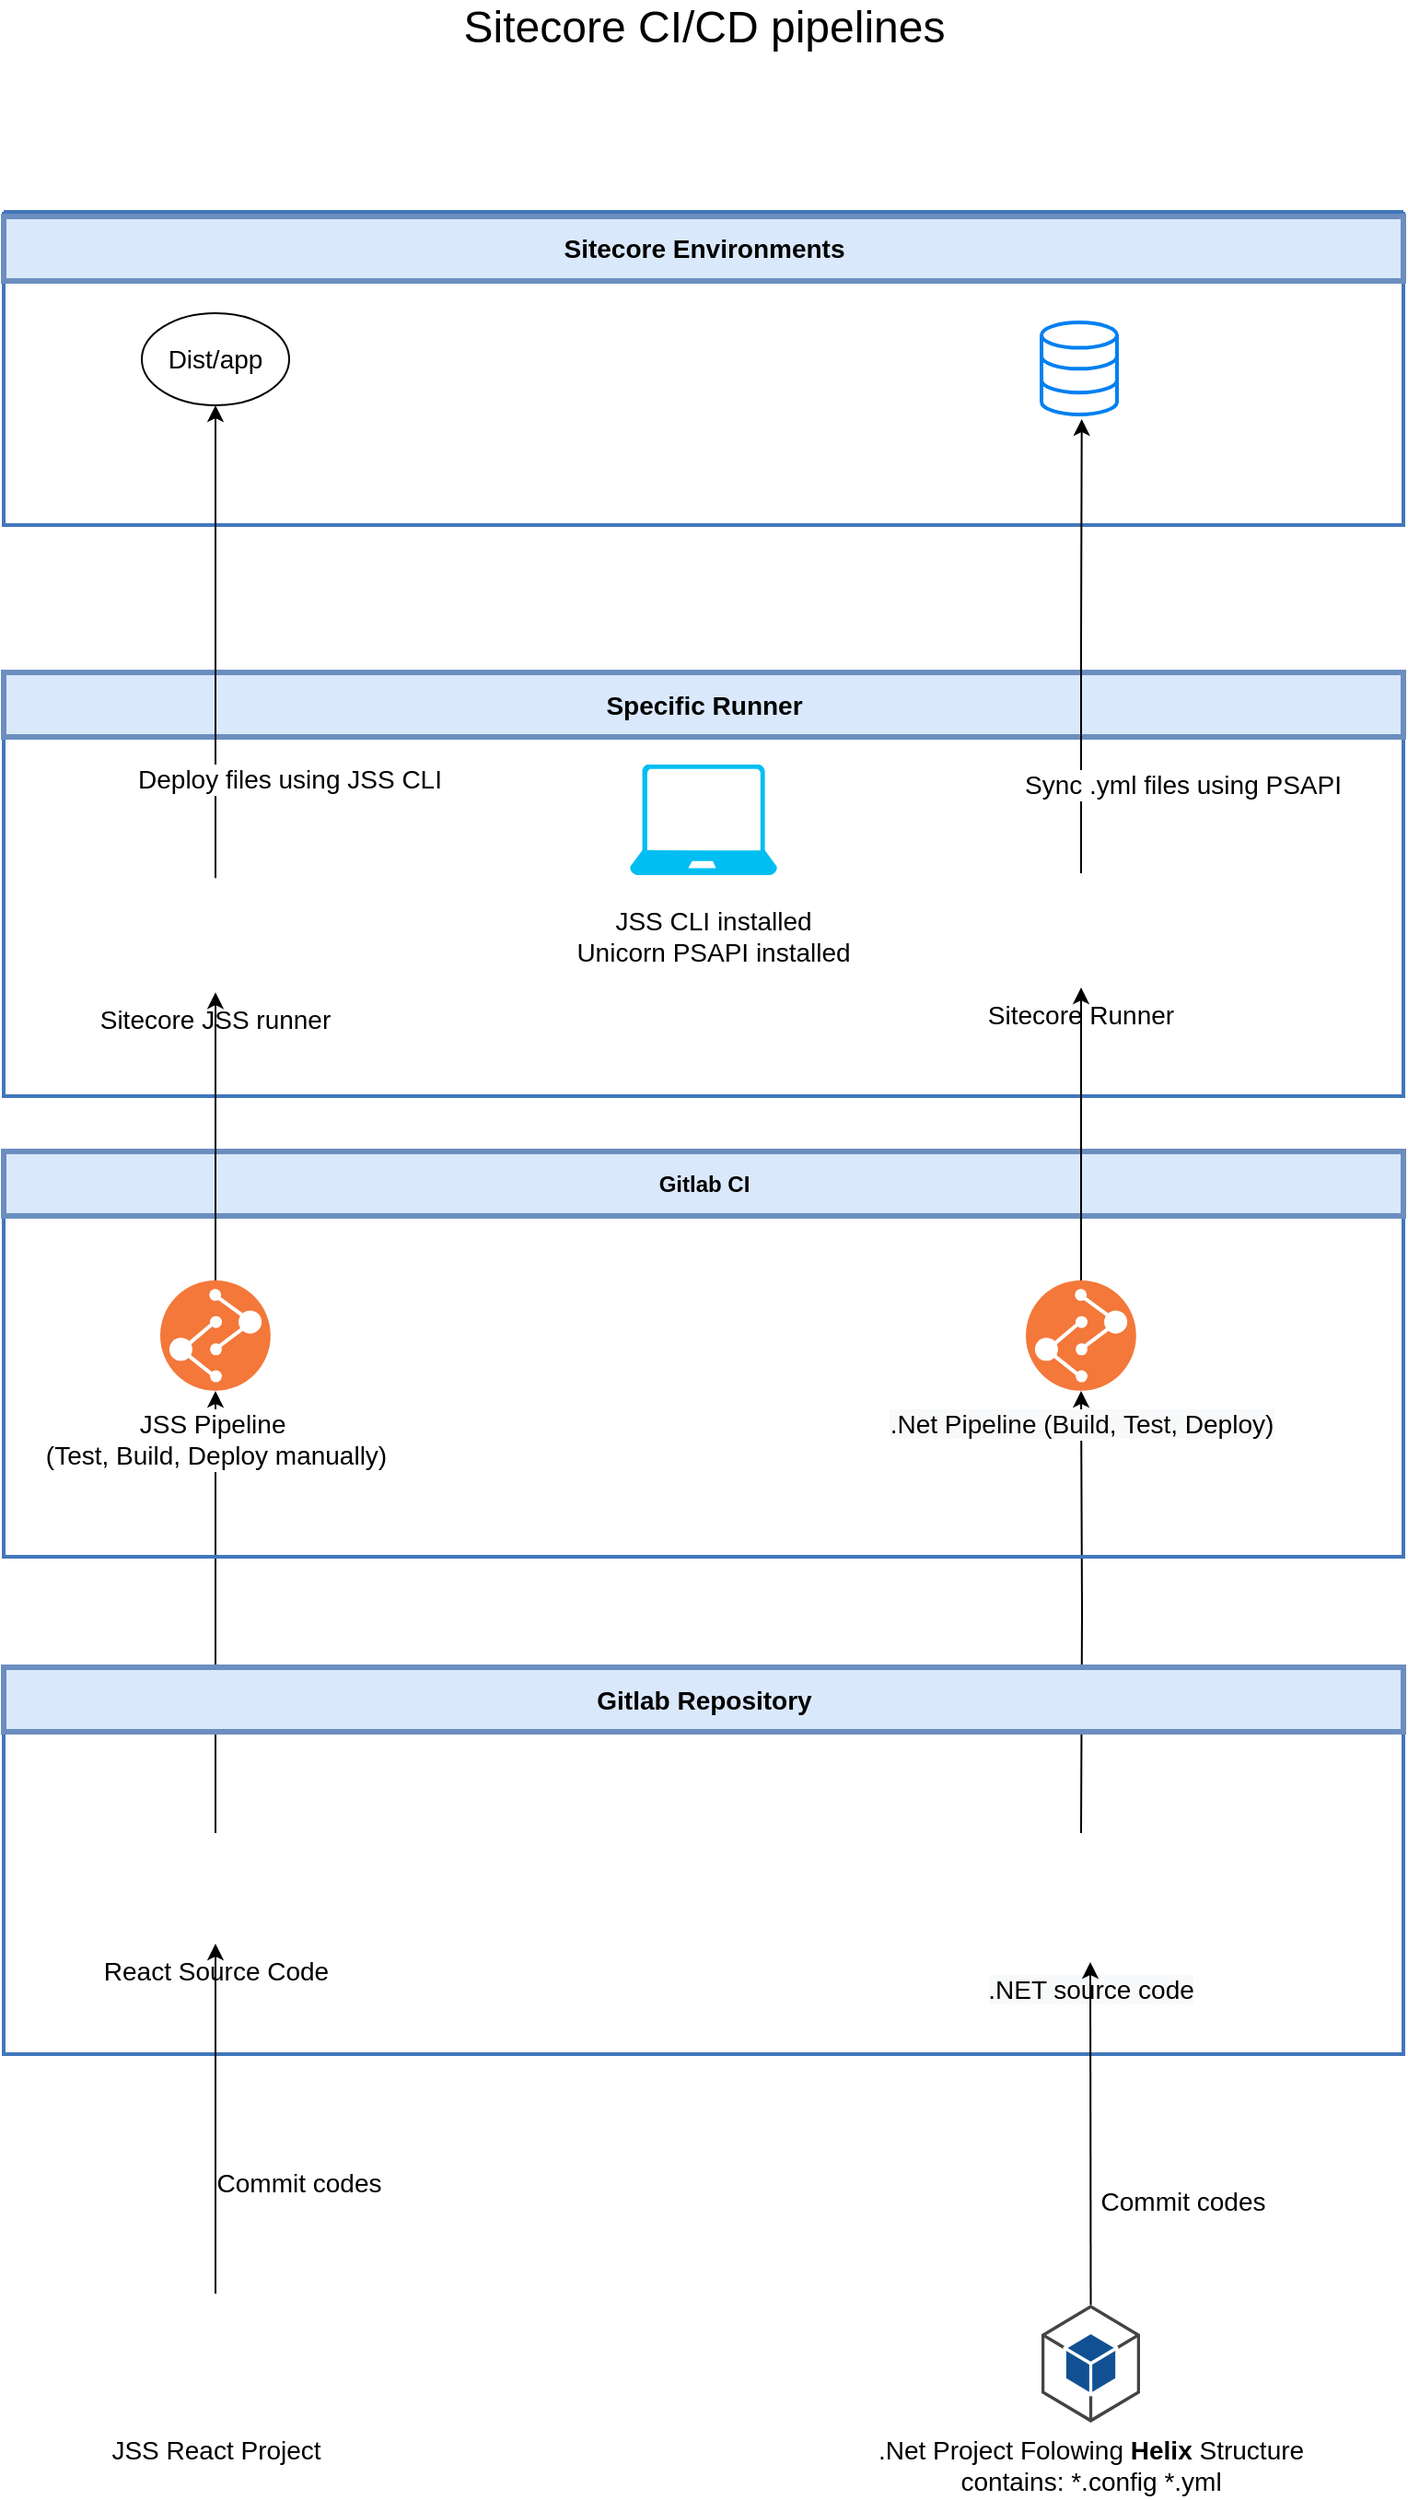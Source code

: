 <mxfile version="13.1.11" type="github">
  <diagram id="YMeWcaonRKde9pnVvLDv" name="Page-1">
    <mxGraphModel dx="1426" dy="686" grid="1" gridSize="10" guides="1" tooltips="1" connect="1" arrows="1" fold="1" page="1" pageScale="1" pageWidth="850" pageHeight="1100" math="0" shadow="0">
      <root>
        <mxCell id="0" />
        <mxCell id="1" parent="0" />
        <mxCell id="kvG1uGzXW2yJ7lgL80eX-1" value="" style="swimlane;shadow=0;labelBackgroundColor=#007FFF;strokeColor=#4277BB;fillColor=none;gradientColor=none;fontColor=#000000;align=right;collapsible=0;startSize=0;strokeWidth=2;swimlaneFillColor=none;" parent="1" vertex="1">
          <mxGeometry x="40" y="160" width="760" height="170" as="geometry" />
        </mxCell>
        <mxCell id="kvG1uGzXW2yJ7lgL80eX-2" value="&lt;font style=&quot;font-size: 14px&quot;&gt;Sitecore Environments&lt;/font&gt;" style="text;html=1;align=center;verticalAlign=middle;shadow=0;dashed=0;strokeColor=#6c8ebf;fillColor=#dae8fc;labelBackgroundColor=none;fontStyle=1;fontSize=12;spacingLeft=0;strokeWidth=3;" parent="kvG1uGzXW2yJ7lgL80eX-1" vertex="1">
          <mxGeometry y="2.5" width="760" height="35" as="geometry" />
        </mxCell>
        <mxCell id="kvG1uGzXW2yJ7lgL80eX-48" value="&lt;font style=&quot;font-size: 14px&quot;&gt;Dist/app&lt;/font&gt;" style="ellipse;whiteSpace=wrap;html=1;" parent="kvG1uGzXW2yJ7lgL80eX-1" vertex="1">
          <mxGeometry x="75" y="55" width="80" height="50" as="geometry" />
        </mxCell>
        <mxCell id="kvG1uGzXW2yJ7lgL80eX-66" value="" style="html=1;verticalLabelPosition=bottom;align=center;labelBackgroundColor=#ffffff;verticalAlign=top;strokeWidth=2;strokeColor=#0080F0;shadow=0;dashed=0;shape=mxgraph.ios7.icons.data;" parent="kvG1uGzXW2yJ7lgL80eX-1" vertex="1">
          <mxGeometry x="563.5" y="60" width="41" height="50" as="geometry" />
        </mxCell>
        <mxCell id="kvG1uGzXW2yJ7lgL80eX-73" value="" style="shape=image;imageAspect=0;aspect=fixed;verticalLabelPosition=bottom;verticalAlign=top;image=https://cdn.iconscout.com/icon/free/png-512/sitecore-2-569212.png;" parent="kvG1uGzXW2yJ7lgL80eX-1" vertex="1">
          <mxGeometry x="330" y="37.5" width="102.5" height="102.5" as="geometry" />
        </mxCell>
        <mxCell id="kvG1uGzXW2yJ7lgL80eX-26" value="" style="edgeStyle=orthogonalEdgeStyle;rounded=0;orthogonalLoop=1;jettySize=auto;html=1;entryX=0.5;entryY=1;entryDx=0;entryDy=0;exitX=0.5;exitY=0;exitDx=0;exitDy=0;" parent="1" source="kvG1uGzXW2yJ7lgL80eX-96" target="kvG1uGzXW2yJ7lgL80eX-78" edge="1">
          <mxGeometry relative="1" as="geometry">
            <mxPoint x="155" y="1040" as="sourcePoint" />
            <mxPoint x="155" y="860" as="targetPoint" />
          </mxGeometry>
        </mxCell>
        <mxCell id="kvG1uGzXW2yJ7lgL80eX-28" value="" style="edgeStyle=orthogonalEdgeStyle;rounded=0;orthogonalLoop=1;jettySize=auto;html=1;entryX=0.5;entryY=1;entryDx=0;entryDy=0;" parent="1" target="kvG1uGzXW2yJ7lgL80eX-82" edge="1">
          <mxGeometry relative="1" as="geometry">
            <mxPoint x="625" y="1040" as="sourcePoint" />
            <mxPoint x="625" y="840" as="targetPoint" />
          </mxGeometry>
        </mxCell>
        <mxCell id="kvG1uGzXW2yJ7lgL80eX-21" value="" style="swimlane;shadow=0;labelBackgroundColor=#007FFF;strokeColor=#4277BB;fillColor=none;gradientColor=none;fontColor=#000000;align=right;collapsible=0;startSize=0;strokeWidth=2;swimlaneFillColor=none;" parent="1" vertex="1">
          <mxGeometry x="40" y="670" width="760" height="220" as="geometry" />
        </mxCell>
        <mxCell id="kvG1uGzXW2yJ7lgL80eX-22" value="Gitlab CI" style="text;html=1;align=center;verticalAlign=middle;shadow=0;dashed=0;strokeColor=#6c8ebf;fillColor=#dae8fc;labelBackgroundColor=none;fontStyle=1;fontSize=12;spacingLeft=0;strokeWidth=3;" parent="kvG1uGzXW2yJ7lgL80eX-21" vertex="1">
          <mxGeometry width="760" height="35" as="geometry" />
        </mxCell>
        <mxCell id="kvG1uGzXW2yJ7lgL80eX-69" value="" style="shape=image;html=1;verticalAlign=top;verticalLabelPosition=bottom;labelBackgroundColor=#ffffff;imageAspect=0;aspect=fixed;image=https://cdn4.iconfinder.com/data/icons/logos-and-brands/512/144_Gitlab_logo_logos-128.png" parent="kvG1uGzXW2yJ7lgL80eX-21" vertex="1">
          <mxGeometry x="328" y="35" width="104" height="104" as="geometry" />
        </mxCell>
        <mxCell id="kvG1uGzXW2yJ7lgL80eX-78" value="&lt;meta charset=&quot;utf-8&quot;&gt;&lt;span style=&quot;color: rgb(0, 0, 0); font-family: helvetica; font-size: 14px; font-style: normal; font-weight: 400; letter-spacing: normal; text-align: center; text-indent: 0px; text-transform: none; word-spacing: 0px; background-color: rgb(255, 255, 255); display: inline; float: none;&quot;&gt;JSS Pipeline&lt;span&gt;&amp;nbsp;&lt;/span&gt;&lt;/span&gt;&lt;br style=&quot;color: rgb(0, 0, 0); font-family: helvetica; font-size: 14px; font-style: normal; font-weight: 400; letter-spacing: normal; text-align: center; text-indent: 0px; text-transform: none; word-spacing: 0px; background-color: rgb(255, 255, 255);&quot;&gt;&lt;span style=&quot;color: rgb(0, 0, 0); font-family: helvetica; font-size: 14px; font-style: normal; font-weight: 400; letter-spacing: normal; text-align: center; text-indent: 0px; text-transform: none; word-spacing: 0px; background-color: rgb(255, 255, 255); display: inline; float: none;&quot;&gt;(Test, Build, Deploy manually)&lt;/span&gt;" style="aspect=fixed;perimeter=ellipsePerimeter;html=1;align=center;shadow=0;dashed=0;fontColor=#4277BB;labelBackgroundColor=#ffffff;fontSize=12;spacingTop=3;image;image=img/lib/ibm/devops/build_test.svg;" parent="kvG1uGzXW2yJ7lgL80eX-21" vertex="1">
          <mxGeometry x="85" y="70" width="60" height="60" as="geometry" />
        </mxCell>
        <mxCell id="kvG1uGzXW2yJ7lgL80eX-82" value="&lt;span style=&quot;color: rgb(0 , 0 , 0) ; font-size: 14px ; background-color: rgb(248 , 249 , 250)&quot;&gt;.Net Pipeline (Build, Test, Deploy)&lt;/span&gt;" style="aspect=fixed;perimeter=ellipsePerimeter;html=1;align=center;shadow=0;dashed=0;fontColor=#4277BB;labelBackgroundColor=#ffffff;fontSize=12;spacingTop=3;image;image=img/lib/ibm/devops/build_test.svg;" parent="kvG1uGzXW2yJ7lgL80eX-21" vertex="1">
          <mxGeometry x="555" y="70" width="60" height="60" as="geometry" />
        </mxCell>
        <mxCell id="kvG1uGzXW2yJ7lgL80eX-38" value="" style="swimlane;shadow=0;labelBackgroundColor=#007FFF;strokeColor=#4277BB;fillColor=none;gradientColor=none;fontColor=#000000;align=right;collapsible=0;startSize=0;strokeWidth=2;swimlaneFillColor=none;" parent="1" vertex="1">
          <mxGeometry x="40" y="410" width="760" height="230" as="geometry" />
        </mxCell>
        <mxCell id="kvG1uGzXW2yJ7lgL80eX-39" value="&lt;font style=&quot;font-size: 14px&quot;&gt;Specific Runner&lt;/font&gt;" style="text;html=1;align=center;verticalAlign=middle;shadow=0;dashed=0;strokeColor=#6c8ebf;fillColor=#dae8fc;labelBackgroundColor=none;fontStyle=1;fontSize=12;spacingLeft=0;strokeWidth=3;" parent="kvG1uGzXW2yJ7lgL80eX-38" vertex="1">
          <mxGeometry width="760" height="35" as="geometry" />
        </mxCell>
        <mxCell id="kvG1uGzXW2yJ7lgL80eX-40" value="&lt;font style=&quot;font-size: 14px&quot;&gt;JSS CLI installed&lt;br&gt;Unicorn PSAPI installed&lt;br&gt;&lt;/font&gt;" style="text;html=1;align=center;verticalAlign=middle;resizable=0;points=[];autosize=1;" parent="kvG1uGzXW2yJ7lgL80eX-38" vertex="1">
          <mxGeometry x="305" y="122.6" width="160" height="40" as="geometry" />
        </mxCell>
        <mxCell id="kvG1uGzXW2yJ7lgL80eX-71" value="" style="verticalLabelPosition=bottom;html=1;verticalAlign=top;align=center;strokeColor=none;fillColor=#00BEF2;shape=mxgraph.azure.laptop;pointerEvents=1;" parent="kvG1uGzXW2yJ7lgL80eX-38" vertex="1">
          <mxGeometry x="340" y="50" width="80" height="60" as="geometry" />
        </mxCell>
        <mxCell id="kvG1uGzXW2yJ7lgL80eX-83" value="Sitecore JSS runner" style="shape=image;imageAspect=0;aspect=fixed;verticalLabelPosition=bottom;verticalAlign=top;image=https://blog.56k.cloud/content/images/2020/03/runner_logo.png;fontSize=14;" parent="kvG1uGzXW2yJ7lgL80eX-38" vertex="1">
          <mxGeometry x="84" y="111.6" width="62" height="62" as="geometry" />
        </mxCell>
        <mxCell id="kvG1uGzXW2yJ7lgL80eX-84" value="Sitecore Runner" style="shape=image;imageAspect=0;aspect=fixed;verticalLabelPosition=bottom;verticalAlign=top;image=https://blog.56k.cloud/content/images/2020/03/runner_logo.png;fontSize=14;" parent="kvG1uGzXW2yJ7lgL80eX-38" vertex="1">
          <mxGeometry x="554" y="109" width="62" height="62" as="geometry" />
        </mxCell>
        <mxCell id="kvG1uGzXW2yJ7lgL80eX-45" style="edgeStyle=orthogonalEdgeStyle;rounded=0;orthogonalLoop=1;jettySize=auto;html=1;exitX=0.5;exitY=0;exitDx=0;exitDy=0;entryX=0.5;entryY=1;entryDx=0;entryDy=0;" parent="1" source="kvG1uGzXW2yJ7lgL80eX-78" target="kvG1uGzXW2yJ7lgL80eX-83" edge="1">
          <mxGeometry relative="1" as="geometry">
            <mxPoint x="155" y="770" as="sourcePoint" />
            <mxPoint x="155" y="582.6" as="targetPoint" />
          </mxGeometry>
        </mxCell>
        <mxCell id="kvG1uGzXW2yJ7lgL80eX-47" style="edgeStyle=orthogonalEdgeStyle;rounded=0;orthogonalLoop=1;jettySize=auto;html=1;exitX=0.5;exitY=0;exitDx=0;exitDy=0;entryX=0.5;entryY=1;entryDx=0;entryDy=0;" parent="1" source="kvG1uGzXW2yJ7lgL80eX-82" target="kvG1uGzXW2yJ7lgL80eX-84" edge="1">
          <mxGeometry relative="1" as="geometry">
            <mxPoint x="625" y="770" as="sourcePoint" />
            <mxPoint x="625" y="582.6" as="targetPoint" />
          </mxGeometry>
        </mxCell>
        <mxCell id="kvG1uGzXW2yJ7lgL80eX-49" value="" style="edgeStyle=orthogonalEdgeStyle;rounded=0;orthogonalLoop=1;jettySize=auto;html=1;exitX=0.5;exitY=0;exitDx=0;exitDy=0;" parent="1" source="kvG1uGzXW2yJ7lgL80eX-83" target="kvG1uGzXW2yJ7lgL80eX-48" edge="1">
          <mxGeometry relative="1" as="geometry">
            <mxPoint x="155" y="490" as="sourcePoint" />
          </mxGeometry>
        </mxCell>
        <mxCell id="kvG1uGzXW2yJ7lgL80eX-50" value="&lt;font style=&quot;font-size: 14px&quot;&gt;Deploy files using JSS CLI&lt;/font&gt;" style="edgeLabel;html=1;align=center;verticalAlign=middle;resizable=0;points=[];" parent="kvG1uGzXW2yJ7lgL80eX-49" vertex="1" connectable="0">
          <mxGeometry x="0.286" y="2" relative="1" as="geometry">
            <mxPoint x="42" y="111" as="offset" />
          </mxGeometry>
        </mxCell>
        <mxCell id="kvG1uGzXW2yJ7lgL80eX-52" value="" style="edgeStyle=orthogonalEdgeStyle;rounded=0;orthogonalLoop=1;jettySize=auto;html=1;entryX=0.533;entryY=1.05;entryDx=0;entryDy=0;entryPerimeter=0;exitX=0.5;exitY=0;exitDx=0;exitDy=0;" parent="1" source="kvG1uGzXW2yJ7lgL80eX-84" target="kvG1uGzXW2yJ7lgL80eX-66" edge="1">
          <mxGeometry relative="1" as="geometry">
            <mxPoint x="625" y="532.6" as="sourcePoint" />
            <mxPoint x="625" y="310" as="targetPoint" />
          </mxGeometry>
        </mxCell>
        <mxCell id="kvG1uGzXW2yJ7lgL80eX-53" value="&lt;font style=&quot;font-size: 14px&quot;&gt;Sync .yml files using PSAPI&lt;/font&gt;" style="edgeLabel;html=1;align=center;verticalAlign=middle;resizable=0;points=[];" parent="kvG1uGzXW2yJ7lgL80eX-52" vertex="1" connectable="0">
          <mxGeometry x="0.086" relative="1" as="geometry">
            <mxPoint x="54.6" y="85.6" as="offset" />
          </mxGeometry>
        </mxCell>
        <mxCell id="kvG1uGzXW2yJ7lgL80eX-77" value="&lt;font style=&quot;font-size: 24px&quot;&gt;Sitecore CI/CD pipelines&lt;/font&gt;" style="text;html=1;align=center;verticalAlign=middle;resizable=0;points=[];autosize=1;" parent="1" vertex="1">
          <mxGeometry x="280" y="50" width="280" height="20" as="geometry" />
        </mxCell>
        <mxCell id="kvG1uGzXW2yJ7lgL80eX-93" value="" style="swimlane;shadow=0;labelBackgroundColor=#007FFF;strokeColor=#4277BB;fillColor=none;gradientColor=none;fontColor=#000000;align=right;collapsible=0;startSize=0;strokeWidth=2;swimlaneFillColor=none;" parent="1" vertex="1">
          <mxGeometry x="40" y="950" width="760" height="210" as="geometry" />
        </mxCell>
        <mxCell id="kvG1uGzXW2yJ7lgL80eX-94" value="&lt;font style=&quot;font-size: 14px&quot;&gt;Gitlab Repository&lt;/font&gt;" style="text;html=1;align=center;verticalAlign=middle;shadow=0;dashed=0;strokeColor=#6c8ebf;fillColor=#dae8fc;labelBackgroundColor=none;fontStyle=1;fontSize=12;spacingLeft=0;strokeWidth=3;" parent="kvG1uGzXW2yJ7lgL80eX-93" vertex="1">
          <mxGeometry width="760" height="35" as="geometry" />
        </mxCell>
        <mxCell id="kvG1uGzXW2yJ7lgL80eX-96" value="React Source Code" style="shape=image;html=1;verticalAlign=top;verticalLabelPosition=bottom;labelBackgroundColor=#ffffff;imageAspect=0;aspect=fixed;image=https://cdn0.iconfinder.com/data/icons/small-n-flat/24/678123-file-code-128.png;fontSize=14;" parent="kvG1uGzXW2yJ7lgL80eX-93" vertex="1">
          <mxGeometry x="85" y="90" width="60" height="60" as="geometry" />
        </mxCell>
        <mxCell id="kvG1uGzXW2yJ7lgL80eX-97" value="&lt;span style=&quot;background-color: rgb(248 , 249 , 250)&quot;&gt;.NET source code&lt;/span&gt;" style="shape=image;html=1;verticalAlign=top;verticalLabelPosition=bottom;labelBackgroundColor=#ffffff;imageAspect=0;aspect=fixed;image=https://cdn0.iconfinder.com/data/icons/small-n-flat/24/678123-file-code-128.png;fontSize=14;" parent="kvG1uGzXW2yJ7lgL80eX-93" vertex="1">
          <mxGeometry x="560" y="100" width="60" height="60" as="geometry" />
        </mxCell>
        <mxCell id="kvG1uGzXW2yJ7lgL80eX-104" value="" style="shape=image;html=1;verticalAlign=top;verticalLabelPosition=bottom;labelBackgroundColor=#ffffff;imageAspect=0;aspect=fixed;image=https://cdn4.iconfinder.com/data/icons/logos-and-brands/512/144_Gitlab_logo_logos-128.png" parent="kvG1uGzXW2yJ7lgL80eX-93" vertex="1">
          <mxGeometry x="328" y="30" width="104" height="104" as="geometry" />
        </mxCell>
        <mxCell id="kvG1uGzXW2yJ7lgL80eX-102" style="edgeStyle=none;rounded=0;orthogonalLoop=1;jettySize=auto;html=1;exitX=0.5;exitY=0;exitDx=0;exitDy=0;entryX=0.5;entryY=1;entryDx=0;entryDy=0;fontSize=14;" parent="1" source="kvG1uGzXW2yJ7lgL80eX-98" target="kvG1uGzXW2yJ7lgL80eX-96" edge="1">
          <mxGeometry relative="1" as="geometry" />
        </mxCell>
        <mxCell id="kvG1uGzXW2yJ7lgL80eX-107" value="Commit codes" style="edgeLabel;html=1;align=center;verticalAlign=middle;resizable=0;points=[];fontSize=14;" parent="kvG1uGzXW2yJ7lgL80eX-102" vertex="1" connectable="0">
          <mxGeometry x="-0.305" y="2" relative="1" as="geometry">
            <mxPoint x="47" y="6" as="offset" />
          </mxGeometry>
        </mxCell>
        <mxCell id="kvG1uGzXW2yJ7lgL80eX-98" value="JSS React Project" style="shape=image;html=1;verticalAlign=top;verticalLabelPosition=bottom;labelBackgroundColor=#ffffff;imageAspect=0;aspect=fixed;image=https://cdn4.iconfinder.com/data/icons/logos-3/600/React.js_logo-128.png;fontSize=14;" parent="1" vertex="1">
          <mxGeometry x="120" y="1290" width="70" height="70" as="geometry" />
        </mxCell>
        <mxCell id="kvG1uGzXW2yJ7lgL80eX-103" style="edgeStyle=none;rounded=0;orthogonalLoop=1;jettySize=auto;html=1;exitX=0.5;exitY=0;exitDx=0;exitDy=0;exitPerimeter=0;fontSize=14;entryX=0.5;entryY=1;entryDx=0;entryDy=0;" parent="1" source="kvG1uGzXW2yJ7lgL80eX-101" target="kvG1uGzXW2yJ7lgL80eX-97" edge="1">
          <mxGeometry relative="1" as="geometry">
            <mxPoint x="630" y="1160" as="targetPoint" />
          </mxGeometry>
        </mxCell>
        <mxCell id="kvG1uGzXW2yJ7lgL80eX-108" value="Commit codes" style="edgeLabel;html=1;align=center;verticalAlign=middle;resizable=0;points=[];fontSize=14;" parent="kvG1uGzXW2yJ7lgL80eX-103" vertex="1" connectable="0">
          <mxGeometry x="-0.398" y="1" relative="1" as="geometry">
            <mxPoint x="50.83" as="offset" />
          </mxGeometry>
        </mxCell>
        <mxCell id="kvG1uGzXW2yJ7lgL80eX-101" value=".Net Project Folowing&amp;nbsp;&lt;b&gt;Helix&lt;/b&gt;&amp;nbsp;Structure&lt;br&gt;contains: *.config *.yml" style="outlineConnect=0;dashed=0;verticalLabelPosition=bottom;verticalAlign=top;align=center;html=1;shape=mxgraph.aws3.android;fillColor=#115193;gradientColor=none;fontSize=14;" parent="1" vertex="1">
          <mxGeometry x="603.5" y="1296" width="53.5" height="64" as="geometry" />
        </mxCell>
      </root>
    </mxGraphModel>
  </diagram>
</mxfile>
